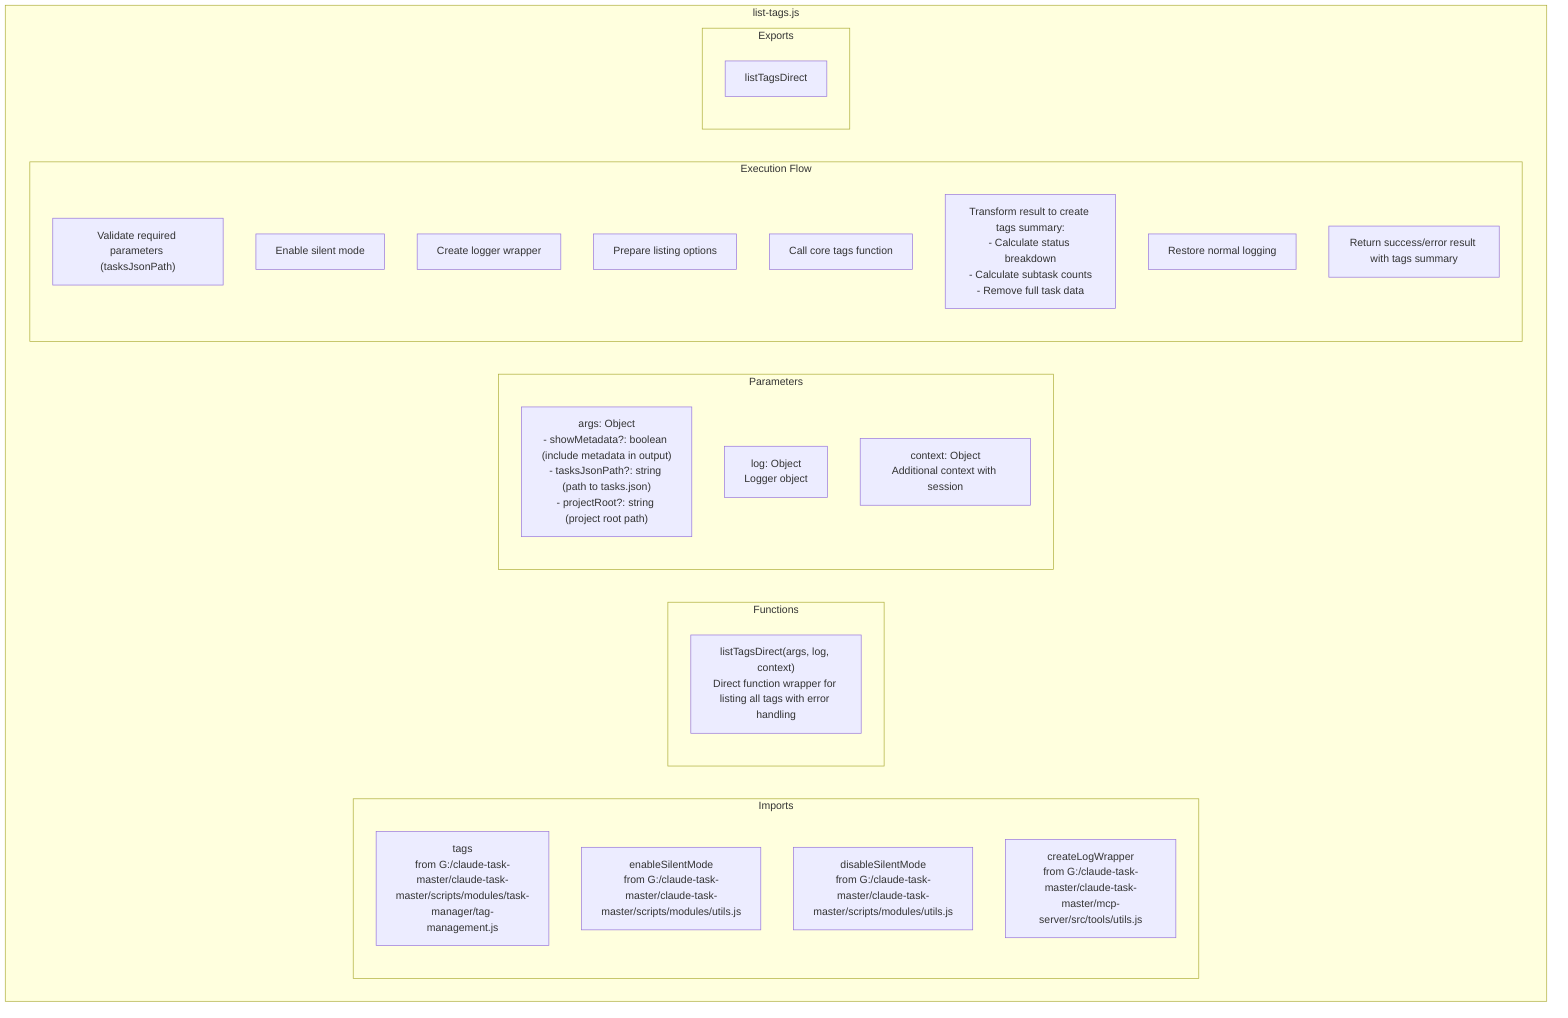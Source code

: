 graph TB
    subgraph "list-tags.js"
        subgraph "Imports"
            tags["tags<br/>from G:/claude-task-master/claude-task-master/scripts/modules/task-manager/tag-management.js"]
            enableSilentMode["enableSilentMode<br/>from G:/claude-task-master/claude-task-master/scripts/modules/utils.js"]
            disableSilentMode["disableSilentMode<br/>from G:/claude-task-master/claude-task-master/scripts/modules/utils.js"]
            createLogWrapper["createLogWrapper<br/>from G:/claude-task-master/claude-task-master/mcp-server/src/tools/utils.js"]
        end

        subgraph "Functions"
            listTagsDirect["listTagsDirect(args, log, context)<br/>Direct function wrapper for listing all tags with error handling"]
        end

        subgraph "Parameters"
            args["args: Object<br/>- showMetadata?: boolean (include metadata in output)<br/>- tasksJsonPath?: string (path to tasks.json)<br/>- projectRoot?: string (project root path)"]
            log["log: Object<br/>Logger object"]
            context["context: Object<br/>Additional context with session"]
        end

        subgraph "Execution Flow"
            validateInput["Validate required parameters (tasksJsonPath)"]
            enableSilent["Enable silent mode"]
            createLogWrap["Create logger wrapper"]
            prepareOptions["Prepare listing options"]
            callCoreFunction["Call core tags function"]
            transformResult["Transform result to create tags summary:<br/>- Calculate status breakdown<br/>- Calculate subtask counts<br/>- Remove full task data"]
            restoreLogging["Restore normal logging"]
            returnResult["Return success/error result with tags summary"]
        end

        subgraph "Exports"
            ExportListTagsDirect["listTagsDirect"]
        end
    end
